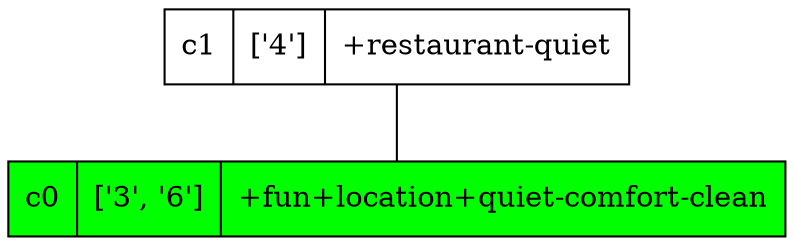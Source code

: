 strict digraph G {
c1 [shape=record, label="c1 | ['4'] | +restaurant-quiet"];
c0 [shape=record, label="c0 | ['3', '6'] | +fun+location+quiet-comfort-clean", style=filled, fillcolor=green];
c1 -> c0  [dir=none];
}
